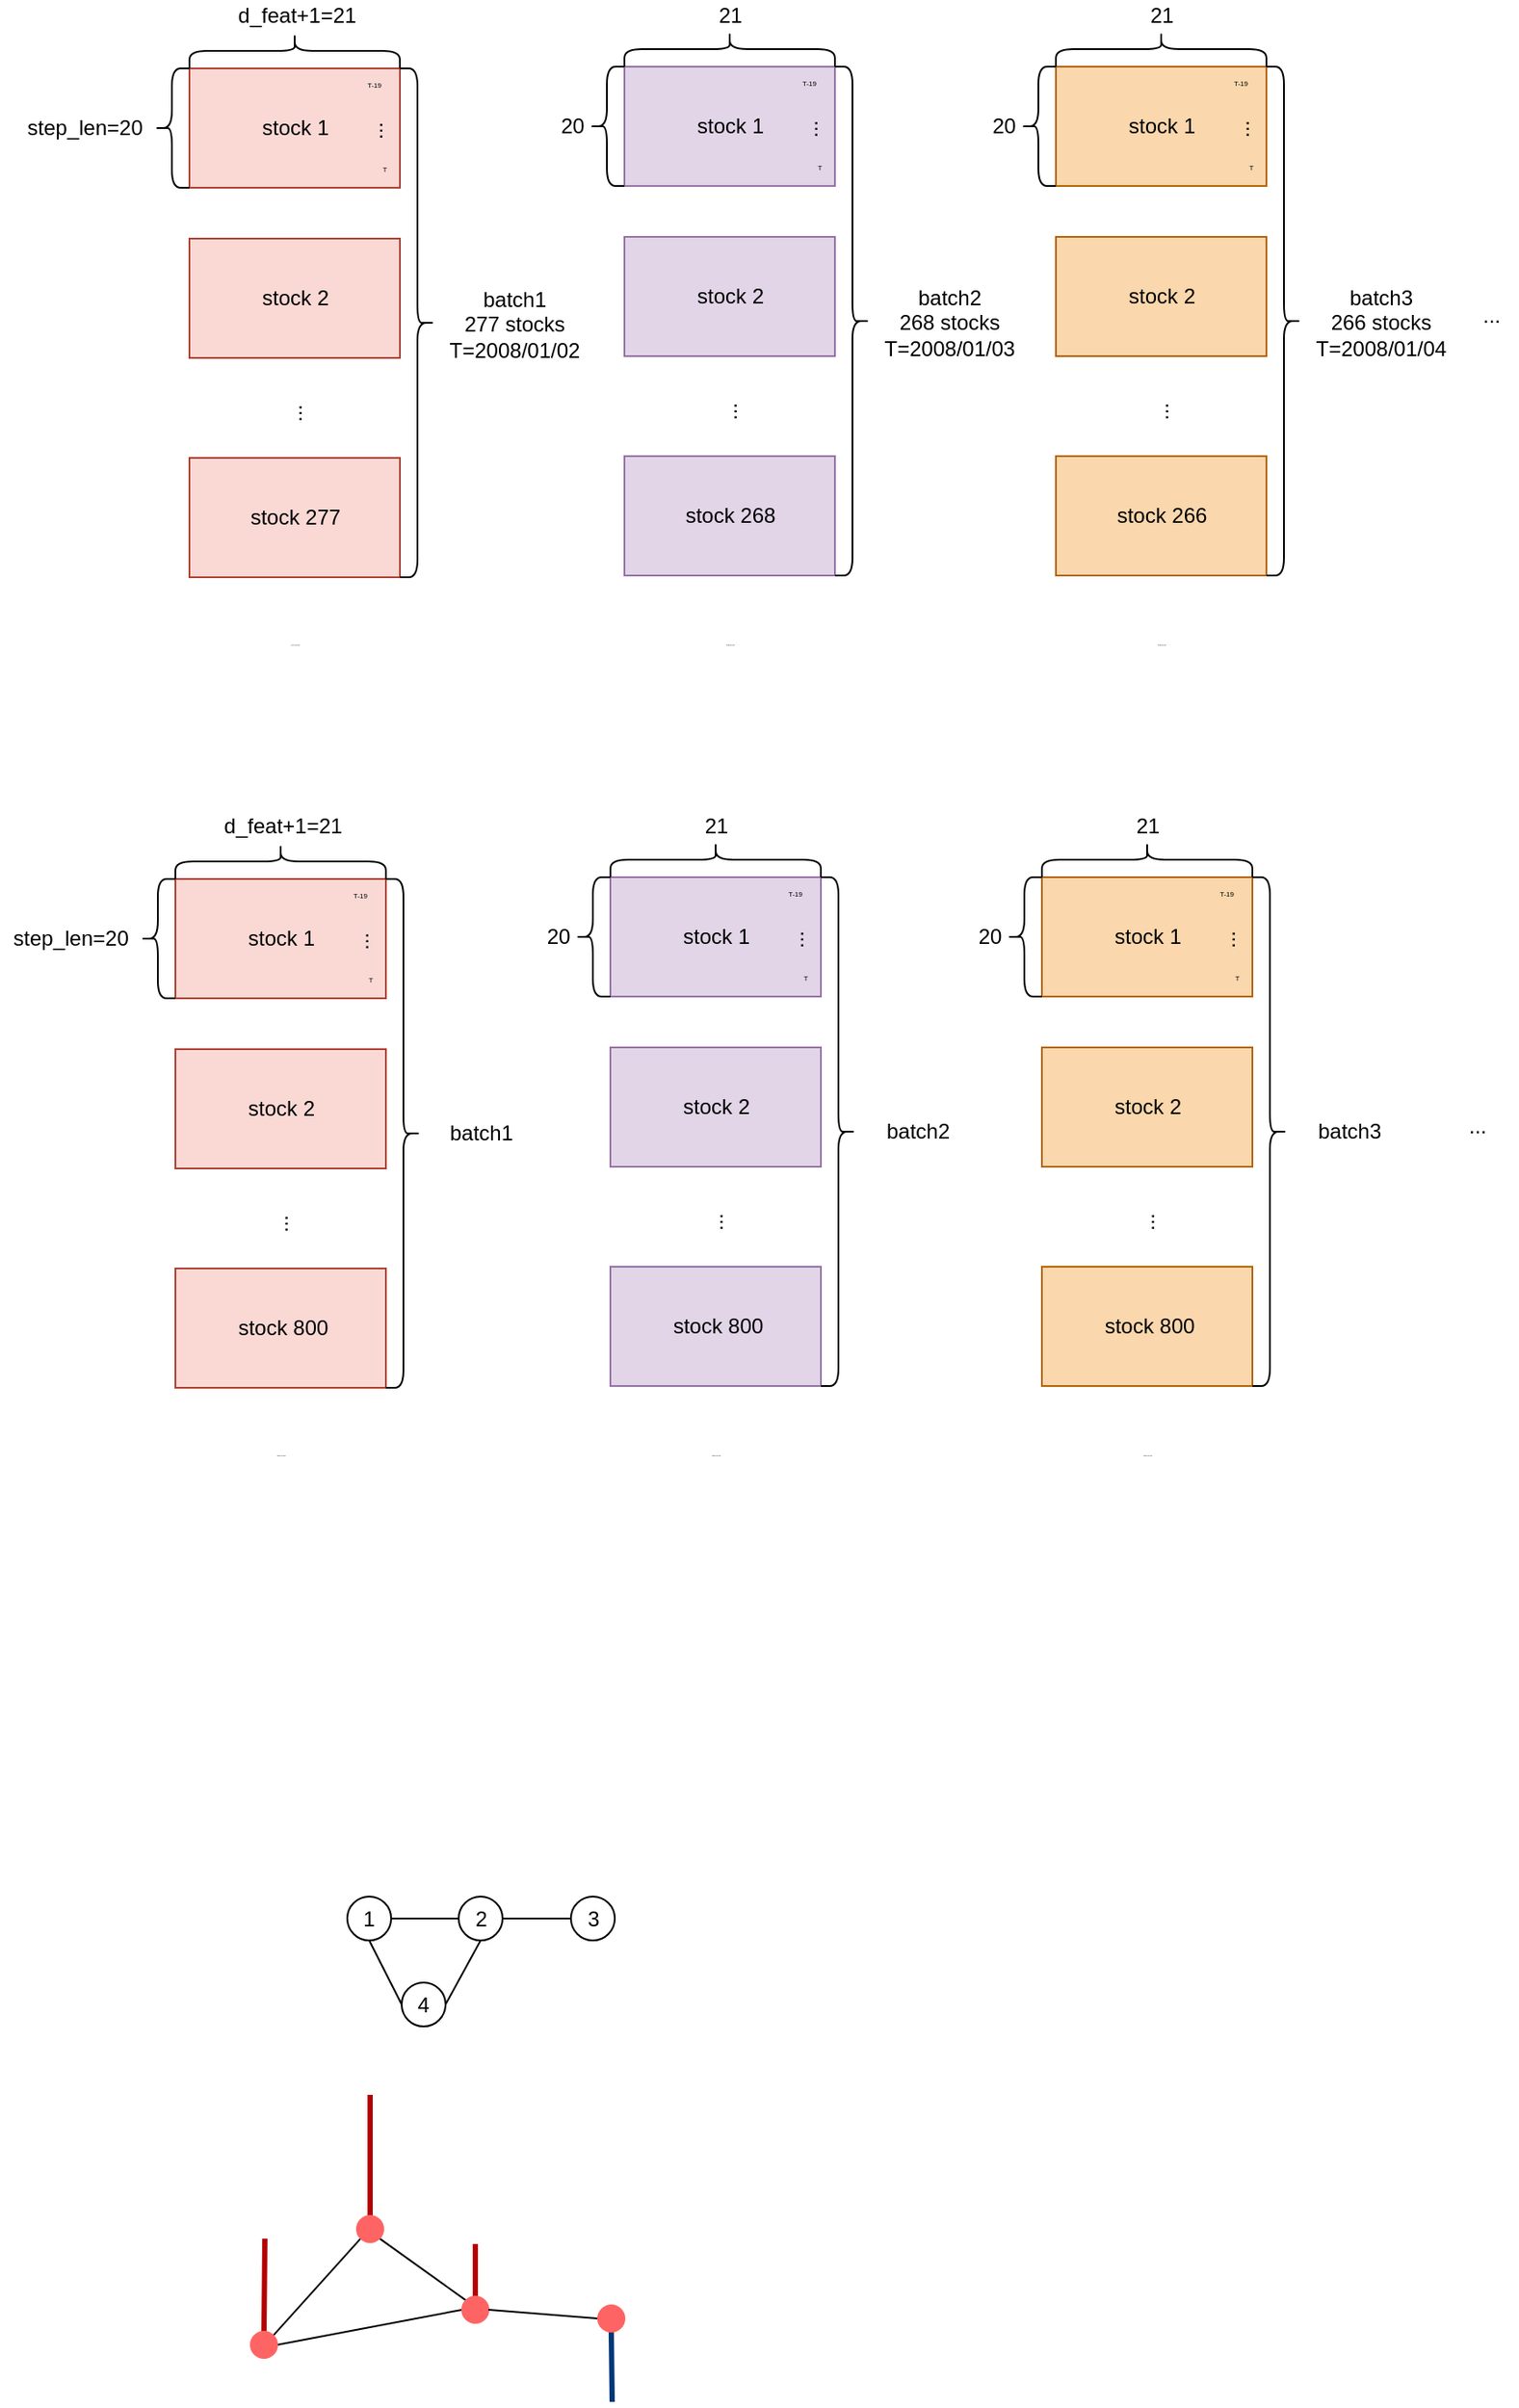 <mxfile version="14.1.2" type="github">
  <diagram id="UNmK7n31j6BsBcdP9gkj" name="Page-1">
    <mxGraphModel dx="1026" dy="453" grid="1" gridSize="10" guides="1" tooltips="1" connect="1" arrows="1" fold="1" page="0" pageScale="1" pageWidth="827" pageHeight="1169" math="0" shadow="0">
      <root>
        <mxCell id="0" />
        <mxCell id="1" parent="0" />
        <mxCell id="sodSNDlYpSFI1k9hjGXv-63" value="" style="rounded=0;whiteSpace=wrap;html=1;fillColor=#fad9d5;strokeColor=#ae4132;fontFamily=Helvetica;" parent="1" vertex="1">
          <mxGeometry x="37" y="442" width="120" height="68" as="geometry" />
        </mxCell>
        <mxCell id="sodSNDlYpSFI1k9hjGXv-62" value="" style="rounded=0;whiteSpace=wrap;html=1;fillColor=#fad9d5;strokeColor=#ae4132;fontFamily=Helvetica;" parent="1" vertex="1">
          <mxGeometry x="37" y="317" width="120" height="68" as="geometry" />
        </mxCell>
        <mxCell id="sodSNDlYpSFI1k9hjGXv-1" value="" style="rounded=0;whiteSpace=wrap;html=1;fillColor=#fad9d5;strokeColor=#ae4132;fontFamily=Helvetica;" parent="1" vertex="1">
          <mxGeometry x="37" y="220" width="120" height="68" as="geometry" />
        </mxCell>
        <mxCell id="sodSNDlYpSFI1k9hjGXv-5" value="..." style="text;html=1;resizable=0;autosize=1;align=center;verticalAlign=middle;points=[];fillColor=none;strokeColor=none;rounded=0;horizontal=0;fontFamily=Helvetica;" parent="1" vertex="1">
          <mxGeometry x="82" y="407" width="30" height="20" as="geometry" />
        </mxCell>
        <mxCell id="sodSNDlYpSFI1k9hjGXv-10" value="" style="shape=curlyBracket;whiteSpace=wrap;html=1;rounded=1;fontFamily=Helvetica;" parent="1" vertex="1">
          <mxGeometry x="17" y="220" width="20" height="68" as="geometry" />
        </mxCell>
        <mxCell id="sodSNDlYpSFI1k9hjGXv-11" value="" style="shape=curlyBracket;whiteSpace=wrap;html=1;rounded=1;direction=south;fontFamily=Helvetica;" parent="1" vertex="1">
          <mxGeometry x="37" y="200" width="120" height="20" as="geometry" />
        </mxCell>
        <mxCell id="sodSNDlYpSFI1k9hjGXv-12" value="d_feat+1=21" style="text;html=1;resizable=0;autosize=1;align=center;verticalAlign=middle;points=[];fillColor=none;strokeColor=none;rounded=0;fontFamily=Helvetica;" parent="1" vertex="1">
          <mxGeometry x="59" y="181" width="77" height="18" as="geometry" />
        </mxCell>
        <mxCell id="sodSNDlYpSFI1k9hjGXv-13" value="step_len=20" style="text;html=1;resizable=0;autosize=1;align=center;verticalAlign=middle;points=[];fillColor=none;strokeColor=none;rounded=0;fontFamily=Helvetica;" parent="1" vertex="1">
          <mxGeometry x="-63" y="244" width="80" height="20" as="geometry" />
        </mxCell>
        <mxCell id="sodSNDlYpSFI1k9hjGXv-14" value="stock 1" style="text;html=1;resizable=0;autosize=1;align=center;verticalAlign=middle;points=[];fillColor=none;strokeColor=none;rounded=0;fontFamily=Helvetica;" parent="1" vertex="1">
          <mxGeometry x="72" y="244" width="50" height="20" as="geometry" />
        </mxCell>
        <mxCell id="sodSNDlYpSFI1k9hjGXv-15" value="stock 2" style="text;html=1;resizable=0;autosize=1;align=center;verticalAlign=middle;points=[];fillColor=none;strokeColor=none;rounded=0;fontFamily=Helvetica;" parent="1" vertex="1">
          <mxGeometry x="72" y="341" width="50" height="20" as="geometry" />
        </mxCell>
        <mxCell id="sodSNDlYpSFI1k9hjGXv-16" value="stock 277" style="text;html=1;resizable=0;autosize=1;align=center;verticalAlign=middle;points=[];fillColor=none;strokeColor=none;rounded=0;fontFamily=Helvetica;" parent="1" vertex="1">
          <mxGeometry x="62" y="466" width="70" height="20" as="geometry" />
        </mxCell>
        <mxCell id="sodSNDlYpSFI1k9hjGXv-17" value="" style="shape=curlyBracket;whiteSpace=wrap;html=1;rounded=1;fontFamily=Helvetica;direction=west;" parent="1" vertex="1">
          <mxGeometry x="157" y="220" width="20" height="290" as="geometry" />
        </mxCell>
        <mxCell id="sodSNDlYpSFI1k9hjGXv-18" value="batch1&lt;br&gt;277 stocks&lt;br&gt;T=2008/01/02" style="text;html=1;resizable=0;autosize=1;align=center;verticalAlign=middle;points=[];fillColor=none;strokeColor=none;rounded=0;fontFamily=Helvetica;" parent="1" vertex="1">
          <mxGeometry x="177" y="341" width="90" height="50" as="geometry" />
        </mxCell>
        <mxCell id="sodSNDlYpSFI1k9hjGXv-21" value="T" style="text;html=1;resizable=0;autosize=1;align=center;verticalAlign=middle;points=[];fillColor=none;strokeColor=none;rounded=0;fontFamily=Helvetica;fontSize=4;" parent="1" vertex="1">
          <mxGeometry x="138" y="268" width="20" height="20" as="geometry" />
        </mxCell>
        <mxCell id="sodSNDlYpSFI1k9hjGXv-22" value="T-19" style="text;html=1;resizable=0;autosize=1;align=center;verticalAlign=middle;points=[];fillColor=none;strokeColor=none;rounded=0;fontFamily=Helvetica;fontSize=4;" parent="1" vertex="1">
          <mxGeometry x="127" y="220" width="30" height="20" as="geometry" />
        </mxCell>
        <mxCell id="sodSNDlYpSFI1k9hjGXv-23" value="..." style="text;html=1;resizable=0;autosize=1;align=center;verticalAlign=middle;points=[];fillColor=none;strokeColor=none;rounded=0;horizontal=0;fontFamily=Helvetica;" parent="1" vertex="1">
          <mxGeometry x="128" y="246" width="30" height="20" as="geometry" />
        </mxCell>
        <mxCell id="sodSNDlYpSFI1k9hjGXv-58" value="[277,20,21]" style="text;html=1;resizable=0;autosize=1;align=center;verticalAlign=middle;points=[];fillColor=none;strokeColor=none;rounded=0;fontFamily=Helvetica;fontSize=1;" parent="1" vertex="1">
          <mxGeometry x="64" y="540.5" width="66" height="15" as="geometry" />
        </mxCell>
        <mxCell id="sodSNDlYpSFI1k9hjGXv-64" value="" style="rounded=0;whiteSpace=wrap;html=1;fillColor=#e1d5e7;strokeColor=#9673a6;fontFamily=Helvetica;" parent="1" vertex="1">
          <mxGeometry x="285" y="441" width="120" height="68" as="geometry" />
        </mxCell>
        <mxCell id="sodSNDlYpSFI1k9hjGXv-65" value="" style="rounded=0;whiteSpace=wrap;html=1;fillColor=#e1d5e7;strokeColor=#9673a6;fontFamily=Helvetica;" parent="1" vertex="1">
          <mxGeometry x="285" y="316" width="120" height="68" as="geometry" />
        </mxCell>
        <mxCell id="sodSNDlYpSFI1k9hjGXv-66" value="" style="rounded=0;whiteSpace=wrap;html=1;fillColor=#e1d5e7;strokeColor=#9673a6;fontFamily=Helvetica;" parent="1" vertex="1">
          <mxGeometry x="285" y="219" width="120" height="68" as="geometry" />
        </mxCell>
        <mxCell id="sodSNDlYpSFI1k9hjGXv-67" value="..." style="text;html=1;resizable=0;autosize=1;align=center;verticalAlign=middle;points=[];fillColor=none;strokeColor=none;rounded=0;horizontal=0;fontFamily=Helvetica;" parent="1" vertex="1">
          <mxGeometry x="330" y="406" width="30" height="20" as="geometry" />
        </mxCell>
        <mxCell id="sodSNDlYpSFI1k9hjGXv-68" value="" style="shape=curlyBracket;whiteSpace=wrap;html=1;rounded=1;fontFamily=Helvetica;" parent="1" vertex="1">
          <mxGeometry x="265" y="219" width="20" height="68" as="geometry" />
        </mxCell>
        <mxCell id="sodSNDlYpSFI1k9hjGXv-69" value="" style="shape=curlyBracket;whiteSpace=wrap;html=1;rounded=1;direction=south;fontFamily=Helvetica;" parent="1" vertex="1">
          <mxGeometry x="285" y="199" width="120" height="20" as="geometry" />
        </mxCell>
        <mxCell id="sodSNDlYpSFI1k9hjGXv-70" value="21" style="text;html=1;resizable=0;autosize=1;align=center;verticalAlign=middle;points=[];fillColor=none;strokeColor=none;rounded=0;fontFamily=Helvetica;" parent="1" vertex="1">
          <mxGeometry x="333" y="181" width="24" height="18" as="geometry" />
        </mxCell>
        <mxCell id="sodSNDlYpSFI1k9hjGXv-71" value="20" style="text;html=1;resizable=0;autosize=1;align=center;verticalAlign=middle;points=[];fillColor=none;strokeColor=none;rounded=0;fontFamily=Helvetica;" parent="1" vertex="1">
          <mxGeometry x="240" y="243" width="30" height="20" as="geometry" />
        </mxCell>
        <mxCell id="sodSNDlYpSFI1k9hjGXv-72" value="stock 1" style="text;html=1;resizable=0;autosize=1;align=center;verticalAlign=middle;points=[];fillColor=none;strokeColor=none;rounded=0;fontFamily=Helvetica;" parent="1" vertex="1">
          <mxGeometry x="320" y="243" width="50" height="20" as="geometry" />
        </mxCell>
        <mxCell id="sodSNDlYpSFI1k9hjGXv-73" value="stock 2" style="text;html=1;resizable=0;autosize=1;align=center;verticalAlign=middle;points=[];fillColor=none;strokeColor=none;rounded=0;fontFamily=Helvetica;" parent="1" vertex="1">
          <mxGeometry x="320" y="340" width="50" height="20" as="geometry" />
        </mxCell>
        <mxCell id="sodSNDlYpSFI1k9hjGXv-74" value="stock 268" style="text;html=1;resizable=0;autosize=1;align=center;verticalAlign=middle;points=[];fillColor=none;strokeColor=none;rounded=0;fontFamily=Helvetica;" parent="1" vertex="1">
          <mxGeometry x="310" y="465" width="70" height="20" as="geometry" />
        </mxCell>
        <mxCell id="sodSNDlYpSFI1k9hjGXv-75" value="" style="shape=curlyBracket;whiteSpace=wrap;html=1;rounded=1;fontFamily=Helvetica;direction=west;" parent="1" vertex="1">
          <mxGeometry x="405" y="219" width="20" height="290" as="geometry" />
        </mxCell>
        <mxCell id="sodSNDlYpSFI1k9hjGXv-76" value="batch2&lt;br&gt;268 stocks&lt;br&gt;T=2008/01/03" style="text;html=1;resizable=0;autosize=1;align=center;verticalAlign=middle;points=[];fillColor=none;strokeColor=none;rounded=0;fontFamily=Helvetica;" parent="1" vertex="1">
          <mxGeometry x="425" y="340" width="90" height="50" as="geometry" />
        </mxCell>
        <mxCell id="sodSNDlYpSFI1k9hjGXv-77" value="T" style="text;html=1;resizable=0;autosize=1;align=center;verticalAlign=middle;points=[];fillColor=none;strokeColor=none;rounded=0;fontFamily=Helvetica;fontSize=4;" parent="1" vertex="1">
          <mxGeometry x="386" y="267" width="20" height="20" as="geometry" />
        </mxCell>
        <mxCell id="sodSNDlYpSFI1k9hjGXv-78" value="T-19" style="text;html=1;resizable=0;autosize=1;align=center;verticalAlign=middle;points=[];fillColor=none;strokeColor=none;rounded=0;fontFamily=Helvetica;fontSize=4;" parent="1" vertex="1">
          <mxGeometry x="375" y="219" width="30" height="20" as="geometry" />
        </mxCell>
        <mxCell id="sodSNDlYpSFI1k9hjGXv-79" value="..." style="text;html=1;resizable=0;autosize=1;align=center;verticalAlign=middle;points=[];fillColor=none;strokeColor=none;rounded=0;horizontal=0;fontFamily=Helvetica;" parent="1" vertex="1">
          <mxGeometry x="376" y="245" width="30" height="20" as="geometry" />
        </mxCell>
        <mxCell id="sodSNDlYpSFI1k9hjGXv-80" value="[268,20,21]" style="text;html=1;resizable=0;autosize=1;align=center;verticalAlign=middle;points=[];fillColor=none;strokeColor=none;rounded=0;fontFamily=Helvetica;fontSize=1;" parent="1" vertex="1">
          <mxGeometry x="312" y="540.5" width="66" height="15" as="geometry" />
        </mxCell>
        <mxCell id="sodSNDlYpSFI1k9hjGXv-81" value="" style="rounded=0;whiteSpace=wrap;html=1;fillColor=#fad7ac;strokeColor=#b46504;fontFamily=Helvetica;" parent="1" vertex="1">
          <mxGeometry x="531" y="441" width="120" height="68" as="geometry" />
        </mxCell>
        <mxCell id="sodSNDlYpSFI1k9hjGXv-82" value="" style="rounded=0;whiteSpace=wrap;html=1;fillColor=#fad7ac;strokeColor=#b46504;fontFamily=Helvetica;" parent="1" vertex="1">
          <mxGeometry x="531" y="316" width="120" height="68" as="geometry" />
        </mxCell>
        <mxCell id="sodSNDlYpSFI1k9hjGXv-83" value="" style="rounded=0;whiteSpace=wrap;html=1;fillColor=#fad7ac;strokeColor=#b46504;fontFamily=Helvetica;" parent="1" vertex="1">
          <mxGeometry x="531" y="219" width="120" height="68" as="geometry" />
        </mxCell>
        <mxCell id="sodSNDlYpSFI1k9hjGXv-84" value="..." style="text;html=1;resizable=0;autosize=1;align=center;verticalAlign=middle;points=[];fillColor=none;strokeColor=none;rounded=0;horizontal=0;fontFamily=Helvetica;" parent="1" vertex="1">
          <mxGeometry x="576" y="406" width="30" height="20" as="geometry" />
        </mxCell>
        <mxCell id="sodSNDlYpSFI1k9hjGXv-85" value="" style="shape=curlyBracket;whiteSpace=wrap;html=1;rounded=1;fontFamily=Helvetica;" parent="1" vertex="1">
          <mxGeometry x="511" y="219" width="20" height="68" as="geometry" />
        </mxCell>
        <mxCell id="sodSNDlYpSFI1k9hjGXv-86" value="" style="shape=curlyBracket;whiteSpace=wrap;html=1;rounded=1;direction=south;fontFamily=Helvetica;" parent="1" vertex="1">
          <mxGeometry x="531" y="199" width="120" height="20" as="geometry" />
        </mxCell>
        <mxCell id="sodSNDlYpSFI1k9hjGXv-87" value="21" style="text;html=1;resizable=0;autosize=1;align=center;verticalAlign=middle;points=[];fillColor=none;strokeColor=none;rounded=0;fontFamily=Helvetica;" parent="1" vertex="1">
          <mxGeometry x="579" y="181" width="24" height="18" as="geometry" />
        </mxCell>
        <mxCell id="sodSNDlYpSFI1k9hjGXv-88" value="20" style="text;html=1;resizable=0;autosize=1;align=center;verticalAlign=middle;points=[];fillColor=none;strokeColor=none;rounded=0;fontFamily=Helvetica;" parent="1" vertex="1">
          <mxGeometry x="486" y="243" width="30" height="20" as="geometry" />
        </mxCell>
        <mxCell id="sodSNDlYpSFI1k9hjGXv-89" value="stock 1" style="text;html=1;resizable=0;autosize=1;align=center;verticalAlign=middle;points=[];fillColor=none;strokeColor=none;rounded=0;fontFamily=Helvetica;" parent="1" vertex="1">
          <mxGeometry x="566" y="243" width="50" height="20" as="geometry" />
        </mxCell>
        <mxCell id="sodSNDlYpSFI1k9hjGXv-90" value="stock 2" style="text;html=1;resizable=0;autosize=1;align=center;verticalAlign=middle;points=[];fillColor=none;strokeColor=none;rounded=0;fontFamily=Helvetica;" parent="1" vertex="1">
          <mxGeometry x="566" y="340" width="50" height="20" as="geometry" />
        </mxCell>
        <mxCell id="sodSNDlYpSFI1k9hjGXv-91" value="stock 266" style="text;html=1;resizable=0;autosize=1;align=center;verticalAlign=middle;points=[];fillColor=none;strokeColor=none;rounded=0;fontFamily=Helvetica;" parent="1" vertex="1">
          <mxGeometry x="556" y="465" width="70" height="20" as="geometry" />
        </mxCell>
        <mxCell id="sodSNDlYpSFI1k9hjGXv-92" value="" style="shape=curlyBracket;whiteSpace=wrap;html=1;rounded=1;fontFamily=Helvetica;direction=west;" parent="1" vertex="1">
          <mxGeometry x="651" y="219" width="20" height="290" as="geometry" />
        </mxCell>
        <mxCell id="sodSNDlYpSFI1k9hjGXv-93" value="batch3&lt;br&gt;266 stocks&lt;br&gt;T=2008/01/04" style="text;html=1;resizable=0;autosize=1;align=center;verticalAlign=middle;points=[];fillColor=none;strokeColor=none;rounded=0;fontFamily=Helvetica;" parent="1" vertex="1">
          <mxGeometry x="671" y="340" width="90" height="50" as="geometry" />
        </mxCell>
        <mxCell id="sodSNDlYpSFI1k9hjGXv-94" value="T" style="text;html=1;resizable=0;autosize=1;align=center;verticalAlign=middle;points=[];fillColor=none;strokeColor=none;rounded=0;fontFamily=Helvetica;fontSize=4;" parent="1" vertex="1">
          <mxGeometry x="632" y="267" width="20" height="20" as="geometry" />
        </mxCell>
        <mxCell id="sodSNDlYpSFI1k9hjGXv-95" value="T-19" style="text;html=1;resizable=0;autosize=1;align=center;verticalAlign=middle;points=[];fillColor=none;strokeColor=none;rounded=0;fontFamily=Helvetica;fontSize=4;" parent="1" vertex="1">
          <mxGeometry x="621" y="219" width="30" height="20" as="geometry" />
        </mxCell>
        <mxCell id="sodSNDlYpSFI1k9hjGXv-96" value="..." style="text;html=1;resizable=0;autosize=1;align=center;verticalAlign=middle;points=[];fillColor=none;strokeColor=none;rounded=0;horizontal=0;fontFamily=Helvetica;" parent="1" vertex="1">
          <mxGeometry x="622" y="245" width="30" height="20" as="geometry" />
        </mxCell>
        <mxCell id="sodSNDlYpSFI1k9hjGXv-97" value="[266,20,21]" style="text;html=1;resizable=0;autosize=1;align=center;verticalAlign=middle;points=[];fillColor=none;strokeColor=none;rounded=0;fontFamily=Helvetica;fontSize=1;" parent="1" vertex="1">
          <mxGeometry x="558" y="540.5" width="66" height="15" as="geometry" />
        </mxCell>
        <mxCell id="sodSNDlYpSFI1k9hjGXv-98" value="..." style="text;html=1;resizable=0;autosize=1;align=center;verticalAlign=middle;points=[];fillColor=none;strokeColor=none;rounded=0;horizontal=1;fontFamily=Helvetica;" parent="1" vertex="1">
          <mxGeometry x="764" y="351" width="30" height="20" as="geometry" />
        </mxCell>
        <mxCell id="sodSNDlYpSFI1k9hjGXv-99" value="" style="rounded=0;whiteSpace=wrap;html=1;fillColor=#fad9d5;strokeColor=#ae4132;fontFamily=Helvetica;" parent="1" vertex="1">
          <mxGeometry x="29" y="904" width="120" height="68" as="geometry" />
        </mxCell>
        <mxCell id="sodSNDlYpSFI1k9hjGXv-100" value="" style="rounded=0;whiteSpace=wrap;html=1;fillColor=#fad9d5;strokeColor=#ae4132;fontFamily=Helvetica;" parent="1" vertex="1">
          <mxGeometry x="29" y="779" width="120" height="68" as="geometry" />
        </mxCell>
        <mxCell id="sodSNDlYpSFI1k9hjGXv-101" value="" style="rounded=0;whiteSpace=wrap;html=1;fillColor=#fad9d5;strokeColor=#ae4132;fontFamily=Helvetica;" parent="1" vertex="1">
          <mxGeometry x="29" y="682" width="120" height="68" as="geometry" />
        </mxCell>
        <mxCell id="sodSNDlYpSFI1k9hjGXv-102" value="..." style="text;html=1;resizable=0;autosize=1;align=center;verticalAlign=middle;points=[];fillColor=none;strokeColor=none;rounded=0;horizontal=0;fontFamily=Helvetica;" parent="1" vertex="1">
          <mxGeometry x="74" y="869" width="30" height="20" as="geometry" />
        </mxCell>
        <mxCell id="sodSNDlYpSFI1k9hjGXv-103" value="" style="shape=curlyBracket;whiteSpace=wrap;html=1;rounded=1;fontFamily=Helvetica;" parent="1" vertex="1">
          <mxGeometry x="9" y="682" width="20" height="68" as="geometry" />
        </mxCell>
        <mxCell id="sodSNDlYpSFI1k9hjGXv-104" value="" style="shape=curlyBracket;whiteSpace=wrap;html=1;rounded=1;direction=south;fontFamily=Helvetica;" parent="1" vertex="1">
          <mxGeometry x="29" y="662" width="120" height="20" as="geometry" />
        </mxCell>
        <mxCell id="sodSNDlYpSFI1k9hjGXv-105" value="d_feat+1=21" style="text;html=1;resizable=0;autosize=1;align=center;verticalAlign=middle;points=[];fillColor=none;strokeColor=none;rounded=0;fontFamily=Helvetica;" parent="1" vertex="1">
          <mxGeometry x="51" y="643" width="77" height="18" as="geometry" />
        </mxCell>
        <mxCell id="sodSNDlYpSFI1k9hjGXv-106" value="step_len=20" style="text;html=1;resizable=0;autosize=1;align=center;verticalAlign=middle;points=[];fillColor=none;strokeColor=none;rounded=0;fontFamily=Helvetica;" parent="1" vertex="1">
          <mxGeometry x="-71" y="706" width="80" height="20" as="geometry" />
        </mxCell>
        <mxCell id="sodSNDlYpSFI1k9hjGXv-107" value="stock 1" style="text;html=1;resizable=0;autosize=1;align=center;verticalAlign=middle;points=[];fillColor=none;strokeColor=none;rounded=0;fontFamily=Helvetica;" parent="1" vertex="1">
          <mxGeometry x="64" y="706" width="50" height="20" as="geometry" />
        </mxCell>
        <mxCell id="sodSNDlYpSFI1k9hjGXv-108" value="stock 2" style="text;html=1;resizable=0;autosize=1;align=center;verticalAlign=middle;points=[];fillColor=none;strokeColor=none;rounded=0;fontFamily=Helvetica;" parent="1" vertex="1">
          <mxGeometry x="64" y="803" width="50" height="20" as="geometry" />
        </mxCell>
        <mxCell id="sodSNDlYpSFI1k9hjGXv-109" value="stock 800" style="text;html=1;resizable=0;autosize=1;align=center;verticalAlign=middle;points=[];fillColor=none;strokeColor=none;rounded=0;fontFamily=Helvetica;" parent="1" vertex="1">
          <mxGeometry x="59" y="929" width="61" height="18" as="geometry" />
        </mxCell>
        <mxCell id="sodSNDlYpSFI1k9hjGXv-110" value="" style="shape=curlyBracket;whiteSpace=wrap;html=1;rounded=1;fontFamily=Helvetica;direction=west;" parent="1" vertex="1">
          <mxGeometry x="149" y="682" width="20" height="290" as="geometry" />
        </mxCell>
        <mxCell id="sodSNDlYpSFI1k9hjGXv-111" value="batch1" style="text;html=1;resizable=0;autosize=1;align=center;verticalAlign=middle;points=[];fillColor=none;strokeColor=none;rounded=0;fontFamily=Helvetica;" parent="1" vertex="1">
          <mxGeometry x="180" y="818" width="46" height="18" as="geometry" />
        </mxCell>
        <mxCell id="sodSNDlYpSFI1k9hjGXv-112" value="T" style="text;html=1;resizable=0;autosize=1;align=center;verticalAlign=middle;points=[];fillColor=none;strokeColor=none;rounded=0;fontFamily=Helvetica;fontSize=4;" parent="1" vertex="1">
          <mxGeometry x="130" y="730" width="20" height="20" as="geometry" />
        </mxCell>
        <mxCell id="sodSNDlYpSFI1k9hjGXv-113" value="T-19" style="text;html=1;resizable=0;autosize=1;align=center;verticalAlign=middle;points=[];fillColor=none;strokeColor=none;rounded=0;fontFamily=Helvetica;fontSize=4;" parent="1" vertex="1">
          <mxGeometry x="119" y="682" width="30" height="20" as="geometry" />
        </mxCell>
        <mxCell id="sodSNDlYpSFI1k9hjGXv-114" value="..." style="text;html=1;resizable=0;autosize=1;align=center;verticalAlign=middle;points=[];fillColor=none;strokeColor=none;rounded=0;horizontal=0;fontFamily=Helvetica;" parent="1" vertex="1">
          <mxGeometry x="120" y="708" width="30" height="20" as="geometry" />
        </mxCell>
        <mxCell id="sodSNDlYpSFI1k9hjGXv-115" value="[800,20,21]" style="text;html=1;resizable=0;autosize=1;align=center;verticalAlign=middle;points=[];fillColor=none;strokeColor=none;rounded=0;fontFamily=Helvetica;fontSize=1;" parent="1" vertex="1">
          <mxGeometry x="56" y="1002.5" width="66" height="15" as="geometry" />
        </mxCell>
        <mxCell id="sodSNDlYpSFI1k9hjGXv-116" value="" style="rounded=0;whiteSpace=wrap;html=1;fillColor=#e1d5e7;strokeColor=#9673a6;fontFamily=Helvetica;" parent="1" vertex="1">
          <mxGeometry x="277" y="903" width="120" height="68" as="geometry" />
        </mxCell>
        <mxCell id="sodSNDlYpSFI1k9hjGXv-117" value="" style="rounded=0;whiteSpace=wrap;html=1;fillColor=#e1d5e7;strokeColor=#9673a6;fontFamily=Helvetica;" parent="1" vertex="1">
          <mxGeometry x="277" y="778" width="120" height="68" as="geometry" />
        </mxCell>
        <mxCell id="sodSNDlYpSFI1k9hjGXv-118" value="" style="rounded=0;whiteSpace=wrap;html=1;fillColor=#e1d5e7;strokeColor=#9673a6;fontFamily=Helvetica;" parent="1" vertex="1">
          <mxGeometry x="277" y="681" width="120" height="68" as="geometry" />
        </mxCell>
        <mxCell id="sodSNDlYpSFI1k9hjGXv-119" value="..." style="text;html=1;resizable=0;autosize=1;align=center;verticalAlign=middle;points=[];fillColor=none;strokeColor=none;rounded=0;horizontal=0;fontFamily=Helvetica;" parent="1" vertex="1">
          <mxGeometry x="322" y="868" width="30" height="20" as="geometry" />
        </mxCell>
        <mxCell id="sodSNDlYpSFI1k9hjGXv-120" value="" style="shape=curlyBracket;whiteSpace=wrap;html=1;rounded=1;fontFamily=Helvetica;" parent="1" vertex="1">
          <mxGeometry x="257" y="681" width="20" height="68" as="geometry" />
        </mxCell>
        <mxCell id="sodSNDlYpSFI1k9hjGXv-121" value="" style="shape=curlyBracket;whiteSpace=wrap;html=1;rounded=1;direction=south;fontFamily=Helvetica;" parent="1" vertex="1">
          <mxGeometry x="277" y="661" width="120" height="20" as="geometry" />
        </mxCell>
        <mxCell id="sodSNDlYpSFI1k9hjGXv-122" value="21" style="text;html=1;resizable=0;autosize=1;align=center;verticalAlign=middle;points=[];fillColor=none;strokeColor=none;rounded=0;fontFamily=Helvetica;" parent="1" vertex="1">
          <mxGeometry x="325" y="643" width="24" height="18" as="geometry" />
        </mxCell>
        <mxCell id="sodSNDlYpSFI1k9hjGXv-123" value="20" style="text;html=1;resizable=0;autosize=1;align=center;verticalAlign=middle;points=[];fillColor=none;strokeColor=none;rounded=0;fontFamily=Helvetica;" parent="1" vertex="1">
          <mxGeometry x="232" y="705" width="30" height="20" as="geometry" />
        </mxCell>
        <mxCell id="sodSNDlYpSFI1k9hjGXv-124" value="stock 1" style="text;html=1;resizable=0;autosize=1;align=center;verticalAlign=middle;points=[];fillColor=none;strokeColor=none;rounded=0;fontFamily=Helvetica;" parent="1" vertex="1">
          <mxGeometry x="312" y="705" width="50" height="20" as="geometry" />
        </mxCell>
        <mxCell id="sodSNDlYpSFI1k9hjGXv-125" value="stock 2" style="text;html=1;resizable=0;autosize=1;align=center;verticalAlign=middle;points=[];fillColor=none;strokeColor=none;rounded=0;fontFamily=Helvetica;" parent="1" vertex="1">
          <mxGeometry x="312" y="802" width="50" height="20" as="geometry" />
        </mxCell>
        <mxCell id="sodSNDlYpSFI1k9hjGXv-126" value="stock 800" style="text;html=1;resizable=0;autosize=1;align=center;verticalAlign=middle;points=[];fillColor=none;strokeColor=none;rounded=0;fontFamily=Helvetica;" parent="1" vertex="1">
          <mxGeometry x="307" y="928" width="61" height="18" as="geometry" />
        </mxCell>
        <mxCell id="sodSNDlYpSFI1k9hjGXv-127" value="" style="shape=curlyBracket;whiteSpace=wrap;html=1;rounded=1;fontFamily=Helvetica;direction=west;" parent="1" vertex="1">
          <mxGeometry x="397" y="681" width="20" height="290" as="geometry" />
        </mxCell>
        <mxCell id="sodSNDlYpSFI1k9hjGXv-128" value="batch2" style="text;html=1;resizable=0;autosize=1;align=center;verticalAlign=middle;points=[];fillColor=none;strokeColor=none;rounded=0;fontFamily=Helvetica;" parent="1" vertex="1">
          <mxGeometry x="429" y="817" width="46" height="18" as="geometry" />
        </mxCell>
        <mxCell id="sodSNDlYpSFI1k9hjGXv-129" value="T" style="text;html=1;resizable=0;autosize=1;align=center;verticalAlign=middle;points=[];fillColor=none;strokeColor=none;rounded=0;fontFamily=Helvetica;fontSize=4;" parent="1" vertex="1">
          <mxGeometry x="378" y="729" width="20" height="20" as="geometry" />
        </mxCell>
        <mxCell id="sodSNDlYpSFI1k9hjGXv-130" value="T-19" style="text;html=1;resizable=0;autosize=1;align=center;verticalAlign=middle;points=[];fillColor=none;strokeColor=none;rounded=0;fontFamily=Helvetica;fontSize=4;" parent="1" vertex="1">
          <mxGeometry x="367" y="681" width="30" height="20" as="geometry" />
        </mxCell>
        <mxCell id="sodSNDlYpSFI1k9hjGXv-131" value="..." style="text;html=1;resizable=0;autosize=1;align=center;verticalAlign=middle;points=[];fillColor=none;strokeColor=none;rounded=0;horizontal=0;fontFamily=Helvetica;" parent="1" vertex="1">
          <mxGeometry x="368" y="707" width="30" height="20" as="geometry" />
        </mxCell>
        <mxCell id="sodSNDlYpSFI1k9hjGXv-132" value="[800,20,21]" style="text;html=1;resizable=0;autosize=1;align=center;verticalAlign=middle;points=[];fillColor=none;strokeColor=none;rounded=0;fontFamily=Helvetica;fontSize=1;" parent="1" vertex="1">
          <mxGeometry x="304" y="1002.5" width="66" height="15" as="geometry" />
        </mxCell>
        <mxCell id="sodSNDlYpSFI1k9hjGXv-133" value="" style="rounded=0;whiteSpace=wrap;html=1;fillColor=#fad7ac;strokeColor=#b46504;fontFamily=Helvetica;" parent="1" vertex="1">
          <mxGeometry x="523" y="903" width="120" height="68" as="geometry" />
        </mxCell>
        <mxCell id="sodSNDlYpSFI1k9hjGXv-134" value="" style="rounded=0;whiteSpace=wrap;html=1;fillColor=#fad7ac;strokeColor=#b46504;fontFamily=Helvetica;" parent="1" vertex="1">
          <mxGeometry x="523" y="778" width="120" height="68" as="geometry" />
        </mxCell>
        <mxCell id="sodSNDlYpSFI1k9hjGXv-135" value="" style="rounded=0;whiteSpace=wrap;html=1;fillColor=#fad7ac;strokeColor=#b46504;fontFamily=Helvetica;" parent="1" vertex="1">
          <mxGeometry x="523" y="681" width="120" height="68" as="geometry" />
        </mxCell>
        <mxCell id="sodSNDlYpSFI1k9hjGXv-136" value="..." style="text;html=1;resizable=0;autosize=1;align=center;verticalAlign=middle;points=[];fillColor=none;strokeColor=none;rounded=0;horizontal=0;fontFamily=Helvetica;" parent="1" vertex="1">
          <mxGeometry x="568" y="868" width="30" height="20" as="geometry" />
        </mxCell>
        <mxCell id="sodSNDlYpSFI1k9hjGXv-137" value="" style="shape=curlyBracket;whiteSpace=wrap;html=1;rounded=1;fontFamily=Helvetica;" parent="1" vertex="1">
          <mxGeometry x="503" y="681" width="20" height="68" as="geometry" />
        </mxCell>
        <mxCell id="sodSNDlYpSFI1k9hjGXv-138" value="" style="shape=curlyBracket;whiteSpace=wrap;html=1;rounded=1;direction=south;fontFamily=Helvetica;" parent="1" vertex="1">
          <mxGeometry x="523" y="661" width="120" height="20" as="geometry" />
        </mxCell>
        <mxCell id="sodSNDlYpSFI1k9hjGXv-139" value="21" style="text;html=1;resizable=0;autosize=1;align=center;verticalAlign=middle;points=[];fillColor=none;strokeColor=none;rounded=0;fontFamily=Helvetica;" parent="1" vertex="1">
          <mxGeometry x="571" y="643" width="24" height="18" as="geometry" />
        </mxCell>
        <mxCell id="sodSNDlYpSFI1k9hjGXv-140" value="20" style="text;html=1;resizable=0;autosize=1;align=center;verticalAlign=middle;points=[];fillColor=none;strokeColor=none;rounded=0;fontFamily=Helvetica;" parent="1" vertex="1">
          <mxGeometry x="478" y="705" width="30" height="20" as="geometry" />
        </mxCell>
        <mxCell id="sodSNDlYpSFI1k9hjGXv-141" value="stock 1" style="text;html=1;resizable=0;autosize=1;align=center;verticalAlign=middle;points=[];fillColor=none;strokeColor=none;rounded=0;fontFamily=Helvetica;" parent="1" vertex="1">
          <mxGeometry x="558" y="705" width="50" height="20" as="geometry" />
        </mxCell>
        <mxCell id="sodSNDlYpSFI1k9hjGXv-142" value="stock 2" style="text;html=1;resizable=0;autosize=1;align=center;verticalAlign=middle;points=[];fillColor=none;strokeColor=none;rounded=0;fontFamily=Helvetica;" parent="1" vertex="1">
          <mxGeometry x="558" y="802" width="50" height="20" as="geometry" />
        </mxCell>
        <mxCell id="sodSNDlYpSFI1k9hjGXv-143" value="stock 800" style="text;html=1;resizable=0;autosize=1;align=center;verticalAlign=middle;points=[];fillColor=none;strokeColor=none;rounded=0;fontFamily=Helvetica;" parent="1" vertex="1">
          <mxGeometry x="553" y="928" width="61" height="18" as="geometry" />
        </mxCell>
        <mxCell id="sodSNDlYpSFI1k9hjGXv-144" value="" style="shape=curlyBracket;whiteSpace=wrap;html=1;rounded=1;fontFamily=Helvetica;direction=west;" parent="1" vertex="1">
          <mxGeometry x="643" y="681" width="20" height="290" as="geometry" />
        </mxCell>
        <mxCell id="sodSNDlYpSFI1k9hjGXv-145" value="batch3" style="text;html=1;resizable=0;autosize=1;align=center;verticalAlign=middle;points=[];fillColor=none;strokeColor=none;rounded=0;fontFamily=Helvetica;" parent="1" vertex="1">
          <mxGeometry x="675" y="817" width="46" height="18" as="geometry" />
        </mxCell>
        <mxCell id="sodSNDlYpSFI1k9hjGXv-146" value="T" style="text;html=1;resizable=0;autosize=1;align=center;verticalAlign=middle;points=[];fillColor=none;strokeColor=none;rounded=0;fontFamily=Helvetica;fontSize=4;" parent="1" vertex="1">
          <mxGeometry x="624" y="729" width="20" height="20" as="geometry" />
        </mxCell>
        <mxCell id="sodSNDlYpSFI1k9hjGXv-147" value="T-19" style="text;html=1;resizable=0;autosize=1;align=center;verticalAlign=middle;points=[];fillColor=none;strokeColor=none;rounded=0;fontFamily=Helvetica;fontSize=4;" parent="1" vertex="1">
          <mxGeometry x="613" y="681" width="30" height="20" as="geometry" />
        </mxCell>
        <mxCell id="sodSNDlYpSFI1k9hjGXv-148" value="..." style="text;html=1;resizable=0;autosize=1;align=center;verticalAlign=middle;points=[];fillColor=none;strokeColor=none;rounded=0;horizontal=0;fontFamily=Helvetica;" parent="1" vertex="1">
          <mxGeometry x="614" y="707" width="30" height="20" as="geometry" />
        </mxCell>
        <mxCell id="sodSNDlYpSFI1k9hjGXv-149" value="[800,20,21]" style="text;html=1;resizable=0;autosize=1;align=center;verticalAlign=middle;points=[];fillColor=none;strokeColor=none;rounded=0;fontFamily=Helvetica;fontSize=1;" parent="1" vertex="1">
          <mxGeometry x="550" y="1002.5" width="66" height="15" as="geometry" />
        </mxCell>
        <mxCell id="sodSNDlYpSFI1k9hjGXv-150" value="..." style="text;html=1;resizable=0;autosize=1;align=center;verticalAlign=middle;points=[];fillColor=none;strokeColor=none;rounded=0;horizontal=1;fontFamily=Helvetica;" parent="1" vertex="1">
          <mxGeometry x="756" y="813" width="30" height="20" as="geometry" />
        </mxCell>
        <mxCell id="UvjkA5gVCtQtGljFPaKE-1" value="1" style="ellipse;whiteSpace=wrap;html=1;aspect=fixed;" parent="1" vertex="1">
          <mxGeometry x="127" y="1262" width="25" height="25" as="geometry" />
        </mxCell>
        <mxCell id="UvjkA5gVCtQtGljFPaKE-2" value="2" style="ellipse;whiteSpace=wrap;html=1;aspect=fixed;" parent="1" vertex="1">
          <mxGeometry x="190.5" y="1262" width="25" height="25" as="geometry" />
        </mxCell>
        <mxCell id="UvjkA5gVCtQtGljFPaKE-3" value="3" style="ellipse;whiteSpace=wrap;html=1;aspect=fixed;" parent="1" vertex="1">
          <mxGeometry x="254.5" y="1262" width="25" height="25" as="geometry" />
        </mxCell>
        <mxCell id="UvjkA5gVCtQtGljFPaKE-4" value="4" style="ellipse;whiteSpace=wrap;html=1;aspect=fixed;" parent="1" vertex="1">
          <mxGeometry x="158" y="1311" width="25" height="25" as="geometry" />
        </mxCell>
        <mxCell id="UvjkA5gVCtQtGljFPaKE-10" value="" style="endArrow=none;html=1;shadow=0;exitX=1;exitY=0.5;exitDx=0;exitDy=0;entryX=0;entryY=0.5;entryDx=0;entryDy=0;" parent="1" source="UvjkA5gVCtQtGljFPaKE-1" target="UvjkA5gVCtQtGljFPaKE-2" edge="1">
          <mxGeometry width="50" height="50" relative="1" as="geometry">
            <mxPoint x="150" y="1300" as="sourcePoint" />
            <mxPoint x="200" y="1250" as="targetPoint" />
          </mxGeometry>
        </mxCell>
        <mxCell id="UvjkA5gVCtQtGljFPaKE-11" value="" style="endArrow=none;html=1;shadow=0;exitX=0;exitY=0.5;exitDx=0;exitDy=0;entryX=1;entryY=0.5;entryDx=0;entryDy=0;" parent="1" source="UvjkA5gVCtQtGljFPaKE-3" target="UvjkA5gVCtQtGljFPaKE-2" edge="1">
          <mxGeometry width="50" height="50" relative="1" as="geometry">
            <mxPoint x="193" y="1285" as="sourcePoint" />
            <mxPoint x="255" y="1229" as="targetPoint" />
          </mxGeometry>
        </mxCell>
        <mxCell id="UvjkA5gVCtQtGljFPaKE-14" value="" style="endArrow=none;html=1;shadow=0;entryX=0.5;entryY=1;entryDx=0;entryDy=0;exitX=0;exitY=0.5;exitDx=0;exitDy=0;" parent="1" source="UvjkA5gVCtQtGljFPaKE-4" target="UvjkA5gVCtQtGljFPaKE-1" edge="1">
          <mxGeometry width="50" height="50" relative="1" as="geometry">
            <mxPoint x="53" y="1373" as="sourcePoint" />
            <mxPoint x="103" y="1323" as="targetPoint" />
          </mxGeometry>
        </mxCell>
        <mxCell id="UvjkA5gVCtQtGljFPaKE-15" value="" style="endArrow=none;html=1;shadow=0;entryX=0.5;entryY=1;entryDx=0;entryDy=0;exitX=1;exitY=0.5;exitDx=0;exitDy=0;" parent="1" source="UvjkA5gVCtQtGljFPaKE-4" target="UvjkA5gVCtQtGljFPaKE-2" edge="1">
          <mxGeometry width="50" height="50" relative="1" as="geometry">
            <mxPoint x="213" y="1348" as="sourcePoint" />
            <mxPoint x="263" y="1298" as="targetPoint" />
          </mxGeometry>
        </mxCell>
        <mxCell id="VkpQCAqVnid-toc1nZcF-6" style="rounded=0;orthogonalLoop=1;jettySize=auto;html=1;exitX=1;exitY=0;exitDx=0;exitDy=0;entryX=0;entryY=1;entryDx=0;entryDy=0;endArrow=none;endFill=0;" edge="1" parent="1" source="VkpQCAqVnid-toc1nZcF-1" target="VkpQCAqVnid-toc1nZcF-3">
          <mxGeometry relative="1" as="geometry" />
        </mxCell>
        <mxCell id="VkpQCAqVnid-toc1nZcF-7" style="edgeStyle=none;rounded=0;orthogonalLoop=1;jettySize=auto;html=1;exitX=1;exitY=0.5;exitDx=0;exitDy=0;endArrow=none;endFill=0;entryX=0;entryY=0.5;entryDx=0;entryDy=0;" edge="1" parent="1" source="VkpQCAqVnid-toc1nZcF-1" target="VkpQCAqVnid-toc1nZcF-2">
          <mxGeometry relative="1" as="geometry">
            <mxPoint x="137" y="1537" as="targetPoint" />
          </mxGeometry>
        </mxCell>
        <mxCell id="VkpQCAqVnid-toc1nZcF-17" style="edgeStyle=none;rounded=0;orthogonalLoop=1;jettySize=auto;html=1;exitX=0.5;exitY=0;exitDx=0;exitDy=0;endArrow=none;endFill=0;strokeWidth=3;entryX=0.5;entryY=0;entryDx=0;entryDy=0;strokeColor=#B40000;" edge="1" parent="1" source="VkpQCAqVnid-toc1nZcF-1" target="VkpQCAqVnid-toc1nZcF-1">
          <mxGeometry relative="1" as="geometry">
            <mxPoint x="67" y="1471" as="targetPoint" />
            <Array as="points">
              <mxPoint x="80" y="1457" />
            </Array>
          </mxGeometry>
        </mxCell>
        <mxCell id="VkpQCAqVnid-toc1nZcF-1" value="" style="ellipse;whiteSpace=wrap;html=1;aspect=fixed;fillColor=#FF6464;strokeColor=#FF6464;" vertex="1" parent="1">
          <mxGeometry x="72" y="1510" width="15" height="15" as="geometry" />
        </mxCell>
        <mxCell id="VkpQCAqVnid-toc1nZcF-8" style="edgeStyle=none;rounded=0;orthogonalLoop=1;jettySize=auto;html=1;exitX=0;exitY=0;exitDx=0;exitDy=0;entryX=1;entryY=1;entryDx=0;entryDy=0;endArrow=none;endFill=0;" edge="1" parent="1" source="VkpQCAqVnid-toc1nZcF-2" target="VkpQCAqVnid-toc1nZcF-3">
          <mxGeometry relative="1" as="geometry" />
        </mxCell>
        <mxCell id="VkpQCAqVnid-toc1nZcF-19" style="edgeStyle=none;rounded=0;orthogonalLoop=1;jettySize=auto;html=1;exitX=0.5;exitY=0;exitDx=0;exitDy=0;endArrow=none;endFill=0;strokeWidth=3;strokeColor=#B40000;" edge="1" parent="1" source="VkpQCAqVnid-toc1nZcF-2">
          <mxGeometry relative="1" as="geometry">
            <mxPoint x="200" y="1460" as="targetPoint" />
          </mxGeometry>
        </mxCell>
        <mxCell id="VkpQCAqVnid-toc1nZcF-2" value="" style="ellipse;whiteSpace=wrap;html=1;aspect=fixed;fillColor=#FF6464;strokeColor=#FF6464;" vertex="1" parent="1">
          <mxGeometry x="192.5" y="1490" width="15" height="15" as="geometry" />
        </mxCell>
        <mxCell id="VkpQCAqVnid-toc1nZcF-18" style="edgeStyle=none;rounded=0;orthogonalLoop=1;jettySize=auto;html=1;exitX=0.5;exitY=0;exitDx=0;exitDy=0;endArrow=none;endFill=0;strokeWidth=3;strokeColor=#B40000;" edge="1" parent="1" source="VkpQCAqVnid-toc1nZcF-3">
          <mxGeometry relative="1" as="geometry">
            <mxPoint x="140" y="1375" as="targetPoint" />
          </mxGeometry>
        </mxCell>
        <mxCell id="VkpQCAqVnid-toc1nZcF-3" value="" style="ellipse;whiteSpace=wrap;html=1;aspect=fixed;fillColor=#FF6464;strokeColor=#FF6464;" vertex="1" parent="1">
          <mxGeometry x="132.5" y="1444" width="15" height="15" as="geometry" />
        </mxCell>
        <mxCell id="VkpQCAqVnid-toc1nZcF-10" style="edgeStyle=none;rounded=0;orthogonalLoop=1;jettySize=auto;html=1;exitX=0;exitY=0.5;exitDx=0;exitDy=0;entryX=1;entryY=0.5;entryDx=0;entryDy=0;endArrow=none;endFill=0;" edge="1" parent="1" source="VkpQCAqVnid-toc1nZcF-4" target="VkpQCAqVnid-toc1nZcF-2">
          <mxGeometry relative="1" as="geometry" />
        </mxCell>
        <mxCell id="VkpQCAqVnid-toc1nZcF-23" style="edgeStyle=none;rounded=0;orthogonalLoop=1;jettySize=auto;html=1;exitX=0.5;exitY=1;exitDx=0;exitDy=0;endArrow=none;endFill=0;strokeWidth=3;strokeColor=#003778;" edge="1" parent="1" source="VkpQCAqVnid-toc1nZcF-4">
          <mxGeometry relative="1" as="geometry">
            <mxPoint x="278" y="1550" as="targetPoint" />
          </mxGeometry>
        </mxCell>
        <mxCell id="VkpQCAqVnid-toc1nZcF-4" value="" style="ellipse;whiteSpace=wrap;html=1;aspect=fixed;fillColor=#FF6464;strokeColor=#FF6464;" vertex="1" parent="1">
          <mxGeometry x="270" y="1495" width="15" height="15" as="geometry" />
        </mxCell>
      </root>
    </mxGraphModel>
  </diagram>
</mxfile>
